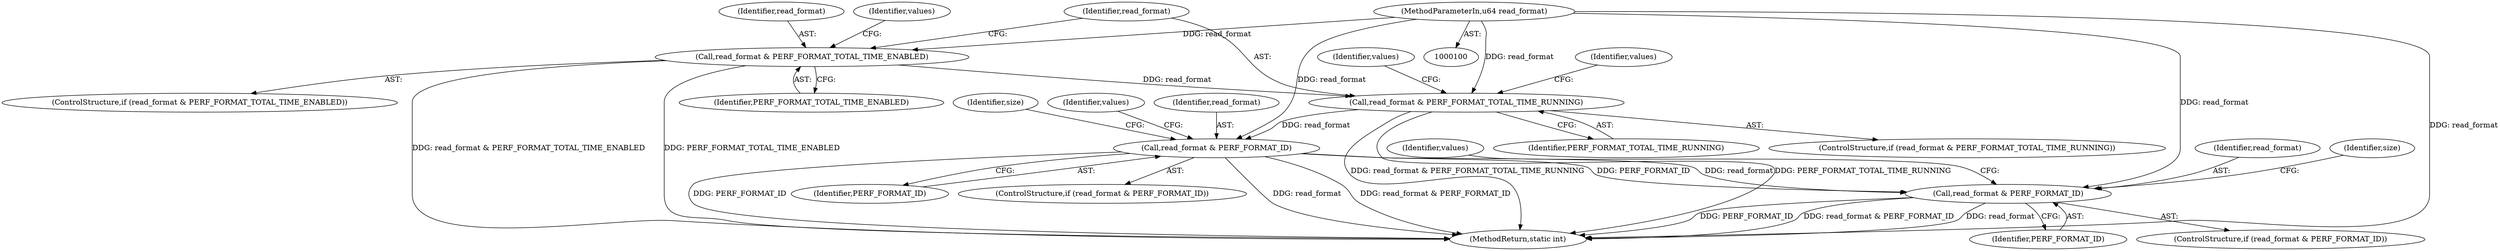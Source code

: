 digraph "0_linux_f63a8daa5812afef4f06c962351687e1ff9ccb2b_4@API" {
"1000181" [label="(Call,read_format & PERF_FORMAT_ID)"];
"1000165" [label="(Call,read_format & PERF_FORMAT_TOTAL_TIME_RUNNING)"];
"1000155" [label="(Call,read_format & PERF_FORMAT_TOTAL_TIME_ENABLED)"];
"1000102" [label="(MethodParameterIn,u64 read_format)"];
"1000224" [label="(Call,read_format & PERF_FORMAT_ID)"];
"1000256" [label="(MethodReturn,static int)"];
"1000192" [label="(Identifier,size)"];
"1000165" [label="(Call,read_format & PERF_FORMAT_TOTAL_TIME_RUNNING)"];
"1000186" [label="(Identifier,values)"];
"1000183" [label="(Identifier,PERF_FORMAT_ID)"];
"1000235" [label="(Identifier,size)"];
"1000224" [label="(Call,read_format & PERF_FORMAT_ID)"];
"1000170" [label="(Identifier,values)"];
"1000155" [label="(Call,read_format & PERF_FORMAT_TOTAL_TIME_ENABLED)"];
"1000164" [label="(ControlStructure,if (read_format & PERF_FORMAT_TOTAL_TIME_RUNNING))"];
"1000176" [label="(Identifier,values)"];
"1000226" [label="(Identifier,PERF_FORMAT_ID)"];
"1000166" [label="(Identifier,read_format)"];
"1000181" [label="(Call,read_format & PERF_FORMAT_ID)"];
"1000180" [label="(ControlStructure,if (read_format & PERF_FORMAT_ID))"];
"1000167" [label="(Identifier,PERF_FORMAT_TOTAL_TIME_RUNNING)"];
"1000229" [label="(Identifier,values)"];
"1000157" [label="(Identifier,PERF_FORMAT_TOTAL_TIME_ENABLED)"];
"1000223" [label="(ControlStructure,if (read_format & PERF_FORMAT_ID))"];
"1000225" [label="(Identifier,read_format)"];
"1000156" [label="(Identifier,read_format)"];
"1000154" [label="(ControlStructure,if (read_format & PERF_FORMAT_TOTAL_TIME_ENABLED))"];
"1000160" [label="(Identifier,values)"];
"1000102" [label="(MethodParameterIn,u64 read_format)"];
"1000182" [label="(Identifier,read_format)"];
"1000181" -> "1000180"  [label="AST: "];
"1000181" -> "1000183"  [label="CFG: "];
"1000182" -> "1000181"  [label="AST: "];
"1000183" -> "1000181"  [label="AST: "];
"1000186" -> "1000181"  [label="CFG: "];
"1000192" -> "1000181"  [label="CFG: "];
"1000181" -> "1000256"  [label="DDG: read_format"];
"1000181" -> "1000256"  [label="DDG: read_format & PERF_FORMAT_ID"];
"1000181" -> "1000256"  [label="DDG: PERF_FORMAT_ID"];
"1000165" -> "1000181"  [label="DDG: read_format"];
"1000102" -> "1000181"  [label="DDG: read_format"];
"1000181" -> "1000224"  [label="DDG: read_format"];
"1000181" -> "1000224"  [label="DDG: PERF_FORMAT_ID"];
"1000165" -> "1000164"  [label="AST: "];
"1000165" -> "1000167"  [label="CFG: "];
"1000166" -> "1000165"  [label="AST: "];
"1000167" -> "1000165"  [label="AST: "];
"1000170" -> "1000165"  [label="CFG: "];
"1000176" -> "1000165"  [label="CFG: "];
"1000165" -> "1000256"  [label="DDG: PERF_FORMAT_TOTAL_TIME_RUNNING"];
"1000165" -> "1000256"  [label="DDG: read_format & PERF_FORMAT_TOTAL_TIME_RUNNING"];
"1000155" -> "1000165"  [label="DDG: read_format"];
"1000102" -> "1000165"  [label="DDG: read_format"];
"1000155" -> "1000154"  [label="AST: "];
"1000155" -> "1000157"  [label="CFG: "];
"1000156" -> "1000155"  [label="AST: "];
"1000157" -> "1000155"  [label="AST: "];
"1000160" -> "1000155"  [label="CFG: "];
"1000166" -> "1000155"  [label="CFG: "];
"1000155" -> "1000256"  [label="DDG: PERF_FORMAT_TOTAL_TIME_ENABLED"];
"1000155" -> "1000256"  [label="DDG: read_format & PERF_FORMAT_TOTAL_TIME_ENABLED"];
"1000102" -> "1000155"  [label="DDG: read_format"];
"1000102" -> "1000100"  [label="AST: "];
"1000102" -> "1000256"  [label="DDG: read_format"];
"1000102" -> "1000224"  [label="DDG: read_format"];
"1000224" -> "1000223"  [label="AST: "];
"1000224" -> "1000226"  [label="CFG: "];
"1000225" -> "1000224"  [label="AST: "];
"1000226" -> "1000224"  [label="AST: "];
"1000229" -> "1000224"  [label="CFG: "];
"1000235" -> "1000224"  [label="CFG: "];
"1000224" -> "1000256"  [label="DDG: read_format"];
"1000224" -> "1000256"  [label="DDG: PERF_FORMAT_ID"];
"1000224" -> "1000256"  [label="DDG: read_format & PERF_FORMAT_ID"];
}
